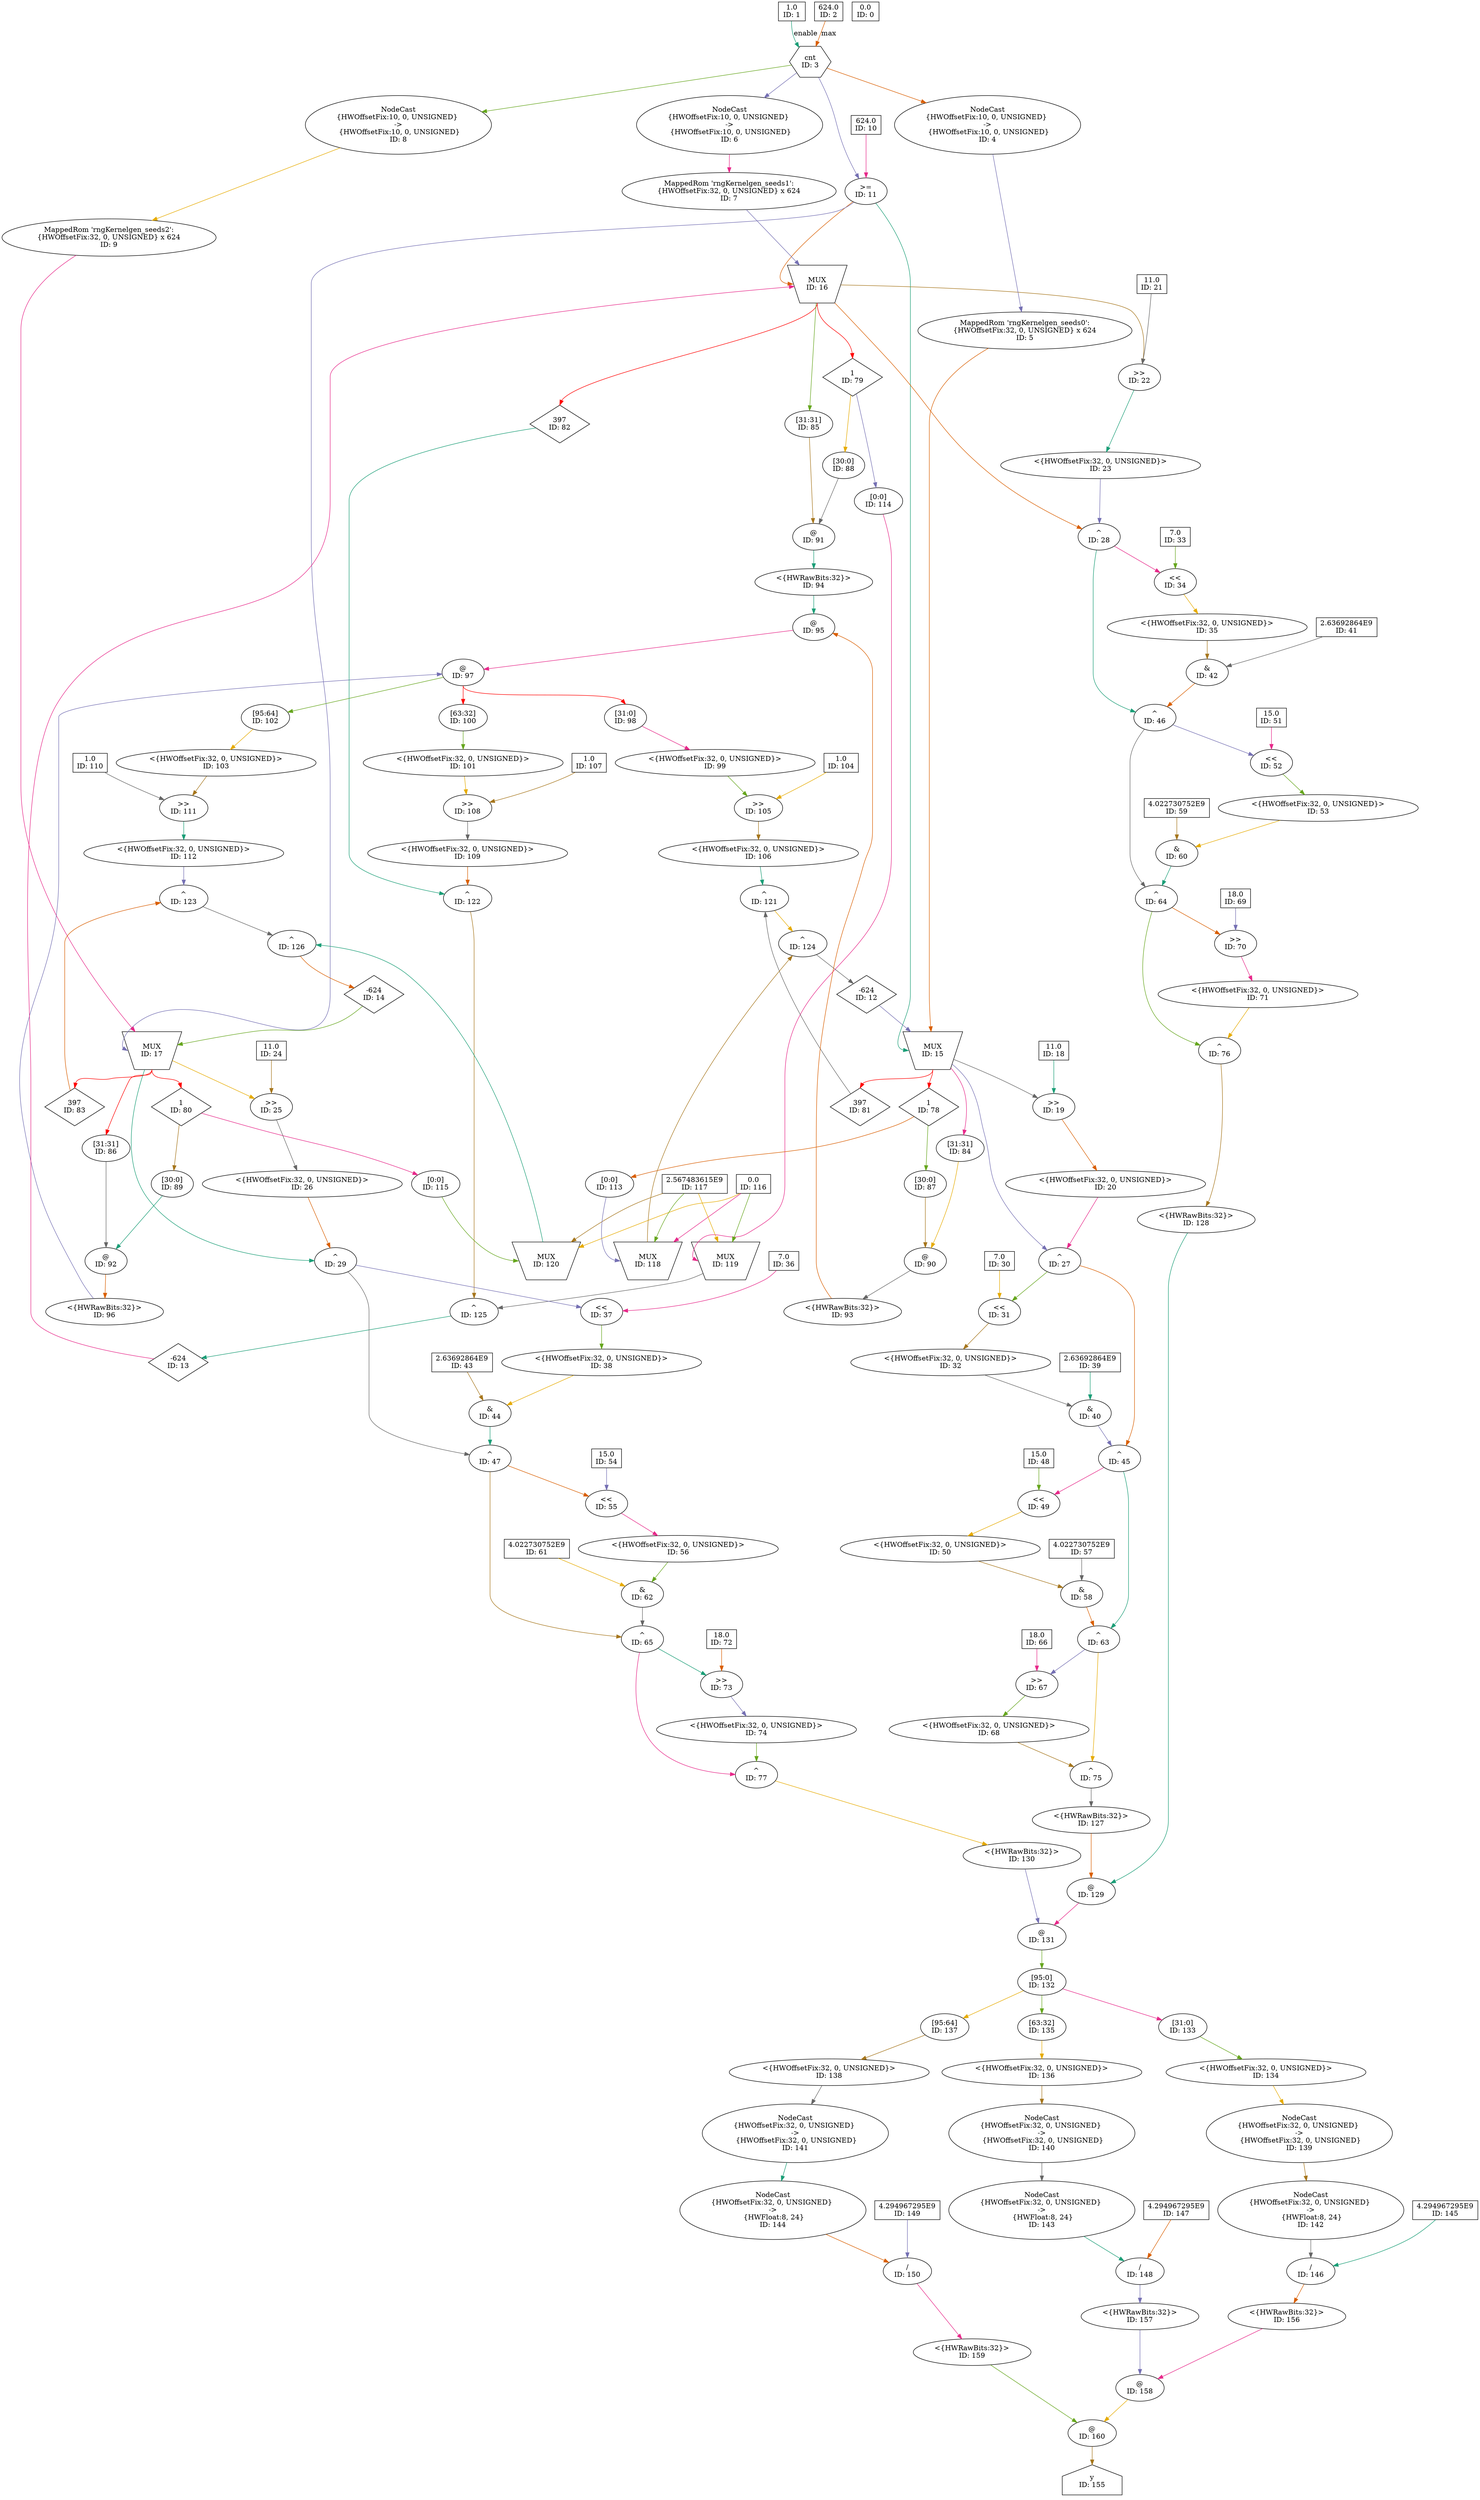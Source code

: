 digraph rngKernel_original{
	NodeConstantDouble1 [shape=box, label="1.0\nID: 1"];
	NodeConstantDouble2 [shape=box, label="624.0\nID: 2"];
	NodeCounter3 [shape=hexagon, label="cnt\nID: 3"];
	NodeConstantDouble10 [shape=box, label="624.0\nID: 10"];
	NodeGte11 [label=">=\nID: 11"];
	NodeCast8 [label="NodeCast
{HWOffsetFix:10, 0, UNSIGNED} 
->
 {HWOffsetFix:10, 0, UNSIGNED}\nID: 8"];
	NodeMappedRom9 [label="MappedRom 'rngKernelgen_seeds2':\n{HWOffsetFix:32, 0, UNSIGNED} x 624\nID: 9"];
	NodeStreamOffset83 [shape=diamond, label="397\nID: 83"];
	NodeSlice86 [label="[31:31]\nID: 86"];
	NodeStreamOffset80 [shape=diamond, label="1\nID: 80"];
	NodeSlice89 [label="[30:0]\nID: 89"];
	NodeCat92 [label="@\nID: 92"];
	NodeReinterpret96 [label="<{HWRawBits:32}>\nID: 96"];
	NodeCast6 [label="NodeCast
{HWOffsetFix:10, 0, UNSIGNED} 
->
 {HWOffsetFix:10, 0, UNSIGNED}\nID: 6"];
	NodeMappedRom7 [label="MappedRom 'rngKernelgen_seeds1':\n{HWOffsetFix:32, 0, UNSIGNED} x 624\nID: 7"];
	NodeStreamOffset82 [shape=diamond, label="397\nID: 82"];
	NodeSlice100 [label="[63:32]\nID: 100"];
	NodeReinterpret101 [label="<{HWOffsetFix:32, 0, UNSIGNED}>\nID: 101"];
	NodeConstantDouble107 [shape=box, label="1.0\nID: 107"];
	NodeShift108 [label=">>\nID: 108"];
	NodeReinterpret109 [label="<{HWOffsetFix:32, 0, UNSIGNED}>\nID: 109"];
	NodeXor122 [label="^\nID: 122"];
	NodeStreamOffset79 [shape=diamond, label="1\nID: 79"];
	NodeSlice114 [label="[0:0]\nID: 114"];
	NodeConstantRawBits116 [shape=box, label="0.0\nID: 116"];
	NodeConstantDouble117 [shape=box, label="2.567483615E9\nID: 117"];
	NodeMux119 [shape=invtrapezium, height=0.5, label="MUX\nID: 119"];
	NodeXor125 [label="^\nID: 125"];
	NodeStreamOffset13 [shape=diamond, label="-624\nID: 13"];
	NodeMux16 [shape=invtrapezium, height=0.5, label="MUX\nID: 16"];
	NodeSlice85 [label="[31:31]\nID: 85"];
	NodeSlice88 [label="[30:0]\nID: 88"];
	NodeCat91 [label="@\nID: 91"];
	NodeReinterpret94 [label="<{HWRawBits:32}>\nID: 94"];
	NodeCast4 [label="NodeCast
{HWOffsetFix:10, 0, UNSIGNED} 
->
 {HWOffsetFix:10, 0, UNSIGNED}\nID: 4"];
	NodeMappedRom5 [label="MappedRom 'rngKernelgen_seeds0':\n{HWOffsetFix:32, 0, UNSIGNED} x 624\nID: 5"];
	NodeStreamOffset81 [shape=diamond, label="397\nID: 81"];
	NodeSlice98 [label="[31:0]\nID: 98"];
	NodeReinterpret99 [label="<{HWOffsetFix:32, 0, UNSIGNED}>\nID: 99"];
	NodeConstantDouble104 [shape=box, label="1.0\nID: 104"];
	NodeShift105 [label=">>\nID: 105"];
	NodeReinterpret106 [label="<{HWOffsetFix:32, 0, UNSIGNED}>\nID: 106"];
	NodeXor121 [label="^\nID: 121"];
	NodeStreamOffset78 [shape=diamond, label="1\nID: 78"];
	NodeSlice113 [label="[0:0]\nID: 113"];
	NodeMux118 [shape=invtrapezium, height=0.5, label="MUX\nID: 118"];
	NodeXor124 [label="^\nID: 124"];
	NodeStreamOffset12 [shape=diamond, label="-624\nID: 12"];
	NodeMux15 [shape=invtrapezium, height=0.5, label="MUX\nID: 15"];
	NodeSlice84 [label="[31:31]\nID: 84"];
	NodeSlice87 [label="[30:0]\nID: 87"];
	NodeCat90 [label="@\nID: 90"];
	NodeReinterpret93 [label="<{HWRawBits:32}>\nID: 93"];
	NodeCat95 [label="@\nID: 95"];
	NodeCat97 [label="@\nID: 97"];
	NodeSlice102 [label="[95:64]\nID: 102"];
	NodeReinterpret103 [label="<{HWOffsetFix:32, 0, UNSIGNED}>\nID: 103"];
	NodeConstantDouble110 [shape=box, label="1.0\nID: 110"];
	NodeShift111 [label=">>\nID: 111"];
	NodeReinterpret112 [label="<{HWOffsetFix:32, 0, UNSIGNED}>\nID: 112"];
	NodeXor123 [label="^\nID: 123"];
	NodeSlice115 [label="[0:0]\nID: 115"];
	NodeMux120 [shape=invtrapezium, height=0.5, label="MUX\nID: 120"];
	NodeXor126 [label="^\nID: 126"];
	NodeStreamOffset14 [shape=diamond, label="-624\nID: 14"];
	NodeMux17 [shape=invtrapezium, height=0.5, label="MUX\nID: 17"];
	NodeConstantDouble24 [shape=box, label="11.0\nID: 24"];
	NodeShift25 [label=">>\nID: 25"];
	NodeReinterpret26 [label="<{HWOffsetFix:32, 0, UNSIGNED}>\nID: 26"];
	NodeXor29 [label="^\nID: 29"];
	NodeConstantDouble36 [shape=box, label="7.0\nID: 36"];
	NodeShift37 [label="<<\nID: 37"];
	NodeReinterpret38 [label="<{HWOffsetFix:32, 0, UNSIGNED}>\nID: 38"];
	NodeConstantDouble43 [shape=box, label="2.63692864E9\nID: 43"];
	NodeAnd44 [label="&\nID: 44"];
	NodeXor47 [label="^\nID: 47"];
	NodeConstantDouble54 [shape=box, label="15.0\nID: 54"];
	NodeShift55 [label="<<\nID: 55"];
	NodeReinterpret56 [label="<{HWOffsetFix:32, 0, UNSIGNED}>\nID: 56"];
	NodeConstantDouble61 [shape=box, label="4.022730752E9\nID: 61"];
	NodeAnd62 [label="&\nID: 62"];
	NodeXor65 [label="^\nID: 65"];
	NodeConstantDouble72 [shape=box, label="18.0\nID: 72"];
	NodeShift73 [label=">>\nID: 73"];
	NodeReinterpret74 [label="<{HWOffsetFix:32, 0, UNSIGNED}>\nID: 74"];
	NodeXor77 [label="^\nID: 77"];
	NodeReinterpret130 [label="<{HWRawBits:32}>\nID: 130"];
	NodeConstantDouble21 [shape=box, label="11.0\nID: 21"];
	NodeShift22 [label=">>\nID: 22"];
	NodeReinterpret23 [label="<{HWOffsetFix:32, 0, UNSIGNED}>\nID: 23"];
	NodeXor28 [label="^\nID: 28"];
	NodeConstantDouble33 [shape=box, label="7.0\nID: 33"];
	NodeShift34 [label="<<\nID: 34"];
	NodeReinterpret35 [label="<{HWOffsetFix:32, 0, UNSIGNED}>\nID: 35"];
	NodeConstantDouble41 [shape=box, label="2.63692864E9\nID: 41"];
	NodeAnd42 [label="&\nID: 42"];
	NodeXor46 [label="^\nID: 46"];
	NodeConstantDouble51 [shape=box, label="15.0\nID: 51"];
	NodeShift52 [label="<<\nID: 52"];
	NodeReinterpret53 [label="<{HWOffsetFix:32, 0, UNSIGNED}>\nID: 53"];
	NodeConstantDouble59 [shape=box, label="4.022730752E9\nID: 59"];
	NodeAnd60 [label="&\nID: 60"];
	NodeXor64 [label="^\nID: 64"];
	NodeConstantDouble69 [shape=box, label="18.0\nID: 69"];
	NodeShift70 [label=">>\nID: 70"];
	NodeReinterpret71 [label="<{HWOffsetFix:32, 0, UNSIGNED}>\nID: 71"];
	NodeXor76 [label="^\nID: 76"];
	NodeReinterpret128 [label="<{HWRawBits:32}>\nID: 128"];
	NodeConstantDouble18 [shape=box, label="11.0\nID: 18"];
	NodeShift19 [label=">>\nID: 19"];
	NodeReinterpret20 [label="<{HWOffsetFix:32, 0, UNSIGNED}>\nID: 20"];
	NodeXor27 [label="^\nID: 27"];
	NodeConstantDouble30 [shape=box, label="7.0\nID: 30"];
	NodeShift31 [label="<<\nID: 31"];
	NodeReinterpret32 [label="<{HWOffsetFix:32, 0, UNSIGNED}>\nID: 32"];
	NodeConstantDouble39 [shape=box, label="2.63692864E9\nID: 39"];
	NodeAnd40 [label="&\nID: 40"];
	NodeXor45 [label="^\nID: 45"];
	NodeConstantDouble48 [shape=box, label="15.0\nID: 48"];
	NodeShift49 [label="<<\nID: 49"];
	NodeReinterpret50 [label="<{HWOffsetFix:32, 0, UNSIGNED}>\nID: 50"];
	NodeConstantDouble57 [shape=box, label="4.022730752E9\nID: 57"];
	NodeAnd58 [label="&\nID: 58"];
	NodeXor63 [label="^\nID: 63"];
	NodeConstantDouble66 [shape=box, label="18.0\nID: 66"];
	NodeShift67 [label=">>\nID: 67"];
	NodeReinterpret68 [label="<{HWOffsetFix:32, 0, UNSIGNED}>\nID: 68"];
	NodeXor75 [label="^\nID: 75"];
	NodeReinterpret127 [label="<{HWRawBits:32}>\nID: 127"];
	NodeCat129 [label="@\nID: 129"];
	NodeCat131 [label="@\nID: 131"];
	NodeSlice132 [label="[95:0]\nID: 132"];
	NodeSlice137 [label="[95:64]\nID: 137"];
	NodeReinterpret138 [label="<{HWOffsetFix:32, 0, UNSIGNED}>\nID: 138"];
	NodeCast141 [label="NodeCast
{HWOffsetFix:32, 0, UNSIGNED} 
->
 {HWOffsetFix:32, 0, UNSIGNED}\nID: 141"];
	NodeCast144 [label="NodeCast
{HWOffsetFix:32, 0, UNSIGNED} 
->
 {HWFloat:8, 24}\nID: 144"];
	NodeConstantDouble149 [shape=box, label="4.294967295E9\nID: 149"];
	NodeDiv150 [label="/\nID: 150"];
	NodeReinterpret159 [label="<{HWRawBits:32}>\nID: 159"];
	NodeSlice135 [label="[63:32]\nID: 135"];
	NodeReinterpret136 [label="<{HWOffsetFix:32, 0, UNSIGNED}>\nID: 136"];
	NodeCast140 [label="NodeCast
{HWOffsetFix:32, 0, UNSIGNED} 
->
 {HWOffsetFix:32, 0, UNSIGNED}\nID: 140"];
	NodeCast143 [label="NodeCast
{HWOffsetFix:32, 0, UNSIGNED} 
->
 {HWFloat:8, 24}\nID: 143"];
	NodeConstantDouble147 [shape=box, label="4.294967295E9\nID: 147"];
	NodeDiv148 [label="/\nID: 148"];
	NodeReinterpret157 [label="<{HWRawBits:32}>\nID: 157"];
	NodeSlice133 [label="[31:0]\nID: 133"];
	NodeReinterpret134 [label="<{HWOffsetFix:32, 0, UNSIGNED}>\nID: 134"];
	NodeCast139 [label="NodeCast
{HWOffsetFix:32, 0, UNSIGNED} 
->
 {HWOffsetFix:32, 0, UNSIGNED}\nID: 139"];
	NodeCast142 [label="NodeCast
{HWOffsetFix:32, 0, UNSIGNED} 
->
 {HWFloat:8, 24}\nID: 142"];
	NodeConstantDouble145 [shape=box, label="4.294967295E9\nID: 145"];
	NodeDiv146 [label="/\nID: 146"];
	NodeReinterpret156 [label="<{HWRawBits:32}>\nID: 156"];
	NodeCat158 [label="@\nID: 158"];
	NodeCat160 [label="@\nID: 160"];
	NodeOutput155 [shape=house, label="y\nID: 155"];
	NodeConstantRawBits0 [shape=box, label="0.0\nID: 0"];
	NodeConstantDouble1 -> NodeCounter3[label="enable" color="/dark28/1" photon_data="EDGE,SrcNode:1,SrcNodePort:value"];
	NodeConstantDouble2 -> NodeCounter3[label="max" color="/dark28/2" photon_data="EDGE,SrcNode:2,SrcNodePort:value"];
	NodeCounter3 -> NodeGte11[color="/dark28/3" photon_data="EDGE,SrcNode:3,SrcNodePort:count"];
	NodeConstantDouble10 -> NodeGte11[color="/dark28/4" photon_data="EDGE,SrcNode:10,SrcNodePort:value"];
	NodeCounter3 -> NodeCast8[color="/dark28/5" photon_data="EDGE,SrcNode:3,SrcNodePort:count"];
	NodeCast8 -> NodeMappedRom9[color="/dark28/6" photon_data="EDGE,SrcNode:8,SrcNodePort:o"];
	NodeMux17 -> NodeStreamOffset83[headport="n" tailport="s" color=red photon_data="EDGE,SrcNode:17,SrcNodePort:result"];
	NodeMux17 -> NodeSlice86[headport="n" tailport="s" color=red photon_data="EDGE,SrcNode:17,SrcNodePort:result"];
	NodeMux17 -> NodeStreamOffset80[headport="n" tailport="s" color=red photon_data="EDGE,SrcNode:17,SrcNodePort:result"];
	NodeStreamOffset80 -> NodeSlice89[color="/dark28/7" photon_data="EDGE,SrcNode:80,SrcNodePort:output"];
	NodeSlice86 -> NodeCat92[color="/dark28/8" photon_data="EDGE,SrcNode:86,SrcNodePort:result"];
	NodeSlice89 -> NodeCat92[color="/dark28/1" photon_data="EDGE,SrcNode:89,SrcNodePort:result"];
	NodeCat92 -> NodeReinterpret96[color="/dark28/2" photon_data="EDGE,SrcNode:92,SrcNodePort:result"];
	NodeCounter3 -> NodeCast6[color="/dark28/3" photon_data="EDGE,SrcNode:3,SrcNodePort:count"];
	NodeCast6 -> NodeMappedRom7[color="/dark28/4" photon_data="EDGE,SrcNode:6,SrcNodePort:o"];
	NodeMux16 -> NodeStreamOffset82[headport="n" tailport="s" color=red photon_data="EDGE,SrcNode:16,SrcNodePort:result"];
	NodeCat97 -> NodeSlice100[headport="n" tailport="s" color=red photon_data="EDGE,SrcNode:97,SrcNodePort:result"];
	NodeSlice100 -> NodeReinterpret101[color="/dark28/5" photon_data="EDGE,SrcNode:100,SrcNodePort:result"];
	NodeReinterpret101 -> NodeShift108[color="/dark28/6" photon_data="EDGE,SrcNode:101,SrcNodePort:output"];
	NodeConstantDouble107 -> NodeShift108[color="/dark28/7" photon_data="EDGE,SrcNode:107,SrcNodePort:value"];
	NodeShift108 -> NodeReinterpret109[color="/dark28/8" photon_data="EDGE,SrcNode:108,SrcNodePort:dataout"];
	NodeStreamOffset82 -> NodeXor122[color="/dark28/1" photon_data="EDGE,SrcNode:82,SrcNodePort:output"];
	NodeReinterpret109 -> NodeXor122[color="/dark28/2" photon_data="EDGE,SrcNode:109,SrcNodePort:output"];
	NodeMux16 -> NodeStreamOffset79[headport="n" tailport="s" color=red photon_data="EDGE,SrcNode:16,SrcNodePort:result"];
	NodeStreamOffset79 -> NodeSlice114[color="/dark28/3" photon_data="EDGE,SrcNode:79,SrcNodePort:output"];
	NodeSlice114 -> NodeMux119[headport="w" color="/dark28/4" photon_data="EDGE,SrcNode:114,SrcNodePort:result"];
	NodeConstantRawBits116 -> NodeMux119[color="/dark28/5" photon_data="EDGE,SrcNode:116,SrcNodePort:value"];
	NodeConstantDouble117 -> NodeMux119[color="/dark28/6" photon_data="EDGE,SrcNode:117,SrcNodePort:value"];
	NodeXor122 -> NodeXor125[color="/dark28/7" photon_data="EDGE,SrcNode:122,SrcNodePort:result"];
	NodeMux119 -> NodeXor125[color="/dark28/8" photon_data="EDGE,SrcNode:119,SrcNodePort:result"];
	NodeXor125 -> NodeStreamOffset13[color="/dark28/1" photon_data="EDGE,SrcNode:125,SrcNodePort:result"];
	NodeGte11 -> NodeMux16[headport="w" color="/dark28/2" photon_data="EDGE,SrcNode:11,SrcNodePort:result"];
	NodeMappedRom7 -> NodeMux16[color="/dark28/3" photon_data="EDGE,SrcNode:7,SrcNodePort:dataa"];
	NodeStreamOffset13 -> NodeMux16[color="/dark28/4" photon_data="EDGE,SrcNode:13,SrcNodePort:output"];
	NodeMux16 -> NodeSlice85[color="/dark28/5" photon_data="EDGE,SrcNode:16,SrcNodePort:result"];
	NodeStreamOffset79 -> NodeSlice88[color="/dark28/6" photon_data="EDGE,SrcNode:79,SrcNodePort:output"];
	NodeSlice85 -> NodeCat91[color="/dark28/7" photon_data="EDGE,SrcNode:85,SrcNodePort:result"];
	NodeSlice88 -> NodeCat91[color="/dark28/8" photon_data="EDGE,SrcNode:88,SrcNodePort:result"];
	NodeCat91 -> NodeReinterpret94[color="/dark28/1" photon_data="EDGE,SrcNode:91,SrcNodePort:result"];
	NodeCounter3 -> NodeCast4[color="/dark28/2" photon_data="EDGE,SrcNode:3,SrcNodePort:count"];
	NodeCast4 -> NodeMappedRom5[color="/dark28/3" photon_data="EDGE,SrcNode:4,SrcNodePort:o"];
	NodeMux15 -> NodeStreamOffset81[headport="n" tailport="s" color=red photon_data="EDGE,SrcNode:15,SrcNodePort:result"];
	NodeCat97 -> NodeSlice98[headport="n" tailport="s" color=red photon_data="EDGE,SrcNode:97,SrcNodePort:result"];
	NodeSlice98 -> NodeReinterpret99[color="/dark28/4" photon_data="EDGE,SrcNode:98,SrcNodePort:result"];
	NodeReinterpret99 -> NodeShift105[color="/dark28/5" photon_data="EDGE,SrcNode:99,SrcNodePort:output"];
	NodeConstantDouble104 -> NodeShift105[color="/dark28/6" photon_data="EDGE,SrcNode:104,SrcNodePort:value"];
	NodeShift105 -> NodeReinterpret106[color="/dark28/7" photon_data="EDGE,SrcNode:105,SrcNodePort:dataout"];
	NodeStreamOffset81 -> NodeXor121[color="/dark28/8" photon_data="EDGE,SrcNode:81,SrcNodePort:output"];
	NodeReinterpret106 -> NodeXor121[color="/dark28/1" photon_data="EDGE,SrcNode:106,SrcNodePort:output"];
	NodeMux15 -> NodeStreamOffset78[headport="n" tailport="s" color=red photon_data="EDGE,SrcNode:15,SrcNodePort:result"];
	NodeStreamOffset78 -> NodeSlice113[color="/dark28/2" photon_data="EDGE,SrcNode:78,SrcNodePort:output"];
	NodeSlice113 -> NodeMux118[headport="w" color="/dark28/3" photon_data="EDGE,SrcNode:113,SrcNodePort:result"];
	NodeConstantRawBits116 -> NodeMux118[color="/dark28/4" photon_data="EDGE,SrcNode:116,SrcNodePort:value"];
	NodeConstantDouble117 -> NodeMux118[color="/dark28/5" photon_data="EDGE,SrcNode:117,SrcNodePort:value"];
	NodeXor121 -> NodeXor124[color="/dark28/6" photon_data="EDGE,SrcNode:121,SrcNodePort:result"];
	NodeMux118 -> NodeXor124[color="/dark28/7" photon_data="EDGE,SrcNode:118,SrcNodePort:result"];
	NodeXor124 -> NodeStreamOffset12[color="/dark28/8" photon_data="EDGE,SrcNode:124,SrcNodePort:result"];
	NodeGte11 -> NodeMux15[headport="w" color="/dark28/1" photon_data="EDGE,SrcNode:11,SrcNodePort:result"];
	NodeMappedRom5 -> NodeMux15[color="/dark28/2" photon_data="EDGE,SrcNode:5,SrcNodePort:dataa"];
	NodeStreamOffset12 -> NodeMux15[color="/dark28/3" photon_data="EDGE,SrcNode:12,SrcNodePort:output"];
	NodeMux15 -> NodeSlice84[color="/dark28/4" photon_data="EDGE,SrcNode:15,SrcNodePort:result"];
	NodeStreamOffset78 -> NodeSlice87[color="/dark28/5" photon_data="EDGE,SrcNode:78,SrcNodePort:output"];
	NodeSlice84 -> NodeCat90[color="/dark28/6" photon_data="EDGE,SrcNode:84,SrcNodePort:result"];
	NodeSlice87 -> NodeCat90[color="/dark28/7" photon_data="EDGE,SrcNode:87,SrcNodePort:result"];
	NodeCat90 -> NodeReinterpret93[color="/dark28/8" photon_data="EDGE,SrcNode:90,SrcNodePort:result"];
	NodeReinterpret94 -> NodeCat95[color="/dark28/1" photon_data="EDGE,SrcNode:94,SrcNodePort:output"];
	NodeReinterpret93 -> NodeCat95[color="/dark28/2" photon_data="EDGE,SrcNode:93,SrcNodePort:output"];
	NodeReinterpret96 -> NodeCat97[color="/dark28/3" photon_data="EDGE,SrcNode:96,SrcNodePort:output"];
	NodeCat95 -> NodeCat97[color="/dark28/4" photon_data="EDGE,SrcNode:95,SrcNodePort:result"];
	NodeCat97 -> NodeSlice102[color="/dark28/5" photon_data="EDGE,SrcNode:97,SrcNodePort:result"];
	NodeSlice102 -> NodeReinterpret103[color="/dark28/6" photon_data="EDGE,SrcNode:102,SrcNodePort:result"];
	NodeReinterpret103 -> NodeShift111[color="/dark28/7" photon_data="EDGE,SrcNode:103,SrcNodePort:output"];
	NodeConstantDouble110 -> NodeShift111[color="/dark28/8" photon_data="EDGE,SrcNode:110,SrcNodePort:value"];
	NodeShift111 -> NodeReinterpret112[color="/dark28/1" photon_data="EDGE,SrcNode:111,SrcNodePort:dataout"];
	NodeStreamOffset83 -> NodeXor123[color="/dark28/2" photon_data="EDGE,SrcNode:83,SrcNodePort:output"];
	NodeReinterpret112 -> NodeXor123[color="/dark28/3" photon_data="EDGE,SrcNode:112,SrcNodePort:output"];
	NodeStreamOffset80 -> NodeSlice115[color="/dark28/4" photon_data="EDGE,SrcNode:80,SrcNodePort:output"];
	NodeSlice115 -> NodeMux120[headport="w" color="/dark28/5" photon_data="EDGE,SrcNode:115,SrcNodePort:result"];
	NodeConstantRawBits116 -> NodeMux120[color="/dark28/6" photon_data="EDGE,SrcNode:116,SrcNodePort:value"];
	NodeConstantDouble117 -> NodeMux120[color="/dark28/7" photon_data="EDGE,SrcNode:117,SrcNodePort:value"];
	NodeXor123 -> NodeXor126[color="/dark28/8" photon_data="EDGE,SrcNode:123,SrcNodePort:result"];
	NodeMux120 -> NodeXor126[color="/dark28/1" photon_data="EDGE,SrcNode:120,SrcNodePort:result"];
	NodeXor126 -> NodeStreamOffset14[color="/dark28/2" photon_data="EDGE,SrcNode:126,SrcNodePort:result"];
	NodeGte11 -> NodeMux17[headport="w" color="/dark28/3" photon_data="EDGE,SrcNode:11,SrcNodePort:result"];
	NodeMappedRom9 -> NodeMux17[color="/dark28/4" photon_data="EDGE,SrcNode:9,SrcNodePort:dataa"];
	NodeStreamOffset14 -> NodeMux17[color="/dark28/5" photon_data="EDGE,SrcNode:14,SrcNodePort:output"];
	NodeMux17 -> NodeShift25[color="/dark28/6" photon_data="EDGE,SrcNode:17,SrcNodePort:result"];
	NodeConstantDouble24 -> NodeShift25[color="/dark28/7" photon_data="EDGE,SrcNode:24,SrcNodePort:value"];
	NodeShift25 -> NodeReinterpret26[color="/dark28/8" photon_data="EDGE,SrcNode:25,SrcNodePort:dataout"];
	NodeMux17 -> NodeXor29[color="/dark28/1" photon_data="EDGE,SrcNode:17,SrcNodePort:result"];
	NodeReinterpret26 -> NodeXor29[color="/dark28/2" photon_data="EDGE,SrcNode:26,SrcNodePort:output"];
	NodeXor29 -> NodeShift37[color="/dark28/3" photon_data="EDGE,SrcNode:29,SrcNodePort:result"];
	NodeConstantDouble36 -> NodeShift37[color="/dark28/4" photon_data="EDGE,SrcNode:36,SrcNodePort:value"];
	NodeShift37 -> NodeReinterpret38[color="/dark28/5" photon_data="EDGE,SrcNode:37,SrcNodePort:dataout"];
	NodeReinterpret38 -> NodeAnd44[color="/dark28/6" photon_data="EDGE,SrcNode:38,SrcNodePort:output"];
	NodeConstantDouble43 -> NodeAnd44[color="/dark28/7" photon_data="EDGE,SrcNode:43,SrcNodePort:value"];
	NodeXor29 -> NodeXor47[color="/dark28/8" photon_data="EDGE,SrcNode:29,SrcNodePort:result"];
	NodeAnd44 -> NodeXor47[color="/dark28/1" photon_data="EDGE,SrcNode:44,SrcNodePort:result"];
	NodeXor47 -> NodeShift55[color="/dark28/2" photon_data="EDGE,SrcNode:47,SrcNodePort:result"];
	NodeConstantDouble54 -> NodeShift55[color="/dark28/3" photon_data="EDGE,SrcNode:54,SrcNodePort:value"];
	NodeShift55 -> NodeReinterpret56[color="/dark28/4" photon_data="EDGE,SrcNode:55,SrcNodePort:dataout"];
	NodeReinterpret56 -> NodeAnd62[color="/dark28/5" photon_data="EDGE,SrcNode:56,SrcNodePort:output"];
	NodeConstantDouble61 -> NodeAnd62[color="/dark28/6" photon_data="EDGE,SrcNode:61,SrcNodePort:value"];
	NodeXor47 -> NodeXor65[color="/dark28/7" photon_data="EDGE,SrcNode:47,SrcNodePort:result"];
	NodeAnd62 -> NodeXor65[color="/dark28/8" photon_data="EDGE,SrcNode:62,SrcNodePort:result"];
	NodeXor65 -> NodeShift73[color="/dark28/1" photon_data="EDGE,SrcNode:65,SrcNodePort:result"];
	NodeConstantDouble72 -> NodeShift73[color="/dark28/2" photon_data="EDGE,SrcNode:72,SrcNodePort:value"];
	NodeShift73 -> NodeReinterpret74[color="/dark28/3" photon_data="EDGE,SrcNode:73,SrcNodePort:dataout"];
	NodeXor65 -> NodeXor77[color="/dark28/4" photon_data="EDGE,SrcNode:65,SrcNodePort:result"];
	NodeReinterpret74 -> NodeXor77[color="/dark28/5" photon_data="EDGE,SrcNode:74,SrcNodePort:output"];
	NodeXor77 -> NodeReinterpret130[color="/dark28/6" photon_data="EDGE,SrcNode:77,SrcNodePort:result"];
	NodeMux16 -> NodeShift22[color="/dark28/7" photon_data="EDGE,SrcNode:16,SrcNodePort:result"];
	NodeConstantDouble21 -> NodeShift22[color="/dark28/8" photon_data="EDGE,SrcNode:21,SrcNodePort:value"];
	NodeShift22 -> NodeReinterpret23[color="/dark28/1" photon_data="EDGE,SrcNode:22,SrcNodePort:dataout"];
	NodeMux16 -> NodeXor28[color="/dark28/2" photon_data="EDGE,SrcNode:16,SrcNodePort:result"];
	NodeReinterpret23 -> NodeXor28[color="/dark28/3" photon_data="EDGE,SrcNode:23,SrcNodePort:output"];
	NodeXor28 -> NodeShift34[color="/dark28/4" photon_data="EDGE,SrcNode:28,SrcNodePort:result"];
	NodeConstantDouble33 -> NodeShift34[color="/dark28/5" photon_data="EDGE,SrcNode:33,SrcNodePort:value"];
	NodeShift34 -> NodeReinterpret35[color="/dark28/6" photon_data="EDGE,SrcNode:34,SrcNodePort:dataout"];
	NodeReinterpret35 -> NodeAnd42[color="/dark28/7" photon_data="EDGE,SrcNode:35,SrcNodePort:output"];
	NodeConstantDouble41 -> NodeAnd42[color="/dark28/8" photon_data="EDGE,SrcNode:41,SrcNodePort:value"];
	NodeXor28 -> NodeXor46[color="/dark28/1" photon_data="EDGE,SrcNode:28,SrcNodePort:result"];
	NodeAnd42 -> NodeXor46[color="/dark28/2" photon_data="EDGE,SrcNode:42,SrcNodePort:result"];
	NodeXor46 -> NodeShift52[color="/dark28/3" photon_data="EDGE,SrcNode:46,SrcNodePort:result"];
	NodeConstantDouble51 -> NodeShift52[color="/dark28/4" photon_data="EDGE,SrcNode:51,SrcNodePort:value"];
	NodeShift52 -> NodeReinterpret53[color="/dark28/5" photon_data="EDGE,SrcNode:52,SrcNodePort:dataout"];
	NodeReinterpret53 -> NodeAnd60[color="/dark28/6" photon_data="EDGE,SrcNode:53,SrcNodePort:output"];
	NodeConstantDouble59 -> NodeAnd60[color="/dark28/7" photon_data="EDGE,SrcNode:59,SrcNodePort:value"];
	NodeXor46 -> NodeXor64[color="/dark28/8" photon_data="EDGE,SrcNode:46,SrcNodePort:result"];
	NodeAnd60 -> NodeXor64[color="/dark28/1" photon_data="EDGE,SrcNode:60,SrcNodePort:result"];
	NodeXor64 -> NodeShift70[color="/dark28/2" photon_data="EDGE,SrcNode:64,SrcNodePort:result"];
	NodeConstantDouble69 -> NodeShift70[color="/dark28/3" photon_data="EDGE,SrcNode:69,SrcNodePort:value"];
	NodeShift70 -> NodeReinterpret71[color="/dark28/4" photon_data="EDGE,SrcNode:70,SrcNodePort:dataout"];
	NodeXor64 -> NodeXor76[color="/dark28/5" photon_data="EDGE,SrcNode:64,SrcNodePort:result"];
	NodeReinterpret71 -> NodeXor76[color="/dark28/6" photon_data="EDGE,SrcNode:71,SrcNodePort:output"];
	NodeXor76 -> NodeReinterpret128[color="/dark28/7" photon_data="EDGE,SrcNode:76,SrcNodePort:result"];
	NodeMux15 -> NodeShift19[color="/dark28/8" photon_data="EDGE,SrcNode:15,SrcNodePort:result"];
	NodeConstantDouble18 -> NodeShift19[color="/dark28/1" photon_data="EDGE,SrcNode:18,SrcNodePort:value"];
	NodeShift19 -> NodeReinterpret20[color="/dark28/2" photon_data="EDGE,SrcNode:19,SrcNodePort:dataout"];
	NodeMux15 -> NodeXor27[color="/dark28/3" photon_data="EDGE,SrcNode:15,SrcNodePort:result"];
	NodeReinterpret20 -> NodeXor27[color="/dark28/4" photon_data="EDGE,SrcNode:20,SrcNodePort:output"];
	NodeXor27 -> NodeShift31[color="/dark28/5" photon_data="EDGE,SrcNode:27,SrcNodePort:result"];
	NodeConstantDouble30 -> NodeShift31[color="/dark28/6" photon_data="EDGE,SrcNode:30,SrcNodePort:value"];
	NodeShift31 -> NodeReinterpret32[color="/dark28/7" photon_data="EDGE,SrcNode:31,SrcNodePort:dataout"];
	NodeReinterpret32 -> NodeAnd40[color="/dark28/8" photon_data="EDGE,SrcNode:32,SrcNodePort:output"];
	NodeConstantDouble39 -> NodeAnd40[color="/dark28/1" photon_data="EDGE,SrcNode:39,SrcNodePort:value"];
	NodeXor27 -> NodeXor45[color="/dark28/2" photon_data="EDGE,SrcNode:27,SrcNodePort:result"];
	NodeAnd40 -> NodeXor45[color="/dark28/3" photon_data="EDGE,SrcNode:40,SrcNodePort:result"];
	NodeXor45 -> NodeShift49[color="/dark28/4" photon_data="EDGE,SrcNode:45,SrcNodePort:result"];
	NodeConstantDouble48 -> NodeShift49[color="/dark28/5" photon_data="EDGE,SrcNode:48,SrcNodePort:value"];
	NodeShift49 -> NodeReinterpret50[color="/dark28/6" photon_data="EDGE,SrcNode:49,SrcNodePort:dataout"];
	NodeReinterpret50 -> NodeAnd58[color="/dark28/7" photon_data="EDGE,SrcNode:50,SrcNodePort:output"];
	NodeConstantDouble57 -> NodeAnd58[color="/dark28/8" photon_data="EDGE,SrcNode:57,SrcNodePort:value"];
	NodeXor45 -> NodeXor63[color="/dark28/1" photon_data="EDGE,SrcNode:45,SrcNodePort:result"];
	NodeAnd58 -> NodeXor63[color="/dark28/2" photon_data="EDGE,SrcNode:58,SrcNodePort:result"];
	NodeXor63 -> NodeShift67[color="/dark28/3" photon_data="EDGE,SrcNode:63,SrcNodePort:result"];
	NodeConstantDouble66 -> NodeShift67[color="/dark28/4" photon_data="EDGE,SrcNode:66,SrcNodePort:value"];
	NodeShift67 -> NodeReinterpret68[color="/dark28/5" photon_data="EDGE,SrcNode:67,SrcNodePort:dataout"];
	NodeXor63 -> NodeXor75[color="/dark28/6" photon_data="EDGE,SrcNode:63,SrcNodePort:result"];
	NodeReinterpret68 -> NodeXor75[color="/dark28/7" photon_data="EDGE,SrcNode:68,SrcNodePort:output"];
	NodeXor75 -> NodeReinterpret127[color="/dark28/8" photon_data="EDGE,SrcNode:75,SrcNodePort:result"];
	NodeReinterpret128 -> NodeCat129[color="/dark28/1" photon_data="EDGE,SrcNode:128,SrcNodePort:output"];
	NodeReinterpret127 -> NodeCat129[color="/dark28/2" photon_data="EDGE,SrcNode:127,SrcNodePort:output"];
	NodeReinterpret130 -> NodeCat131[color="/dark28/3" photon_data="EDGE,SrcNode:130,SrcNodePort:output"];
	NodeCat129 -> NodeCat131[color="/dark28/4" photon_data="EDGE,SrcNode:129,SrcNodePort:result"];
	NodeCat131 -> NodeSlice132[color="/dark28/5" photon_data="EDGE,SrcNode:131,SrcNodePort:result"];
	NodeSlice132 -> NodeSlice137[color="/dark28/6" photon_data="EDGE,SrcNode:132,SrcNodePort:result"];
	NodeSlice137 -> NodeReinterpret138[color="/dark28/7" photon_data="EDGE,SrcNode:137,SrcNodePort:result"];
	NodeReinterpret138 -> NodeCast141[color="/dark28/8" photon_data="EDGE,SrcNode:138,SrcNodePort:output"];
	NodeCast141 -> NodeCast144[color="/dark28/1" photon_data="EDGE,SrcNode:141,SrcNodePort:o"];
	NodeCast144 -> NodeDiv150[color="/dark28/2" photon_data="EDGE,SrcNode:144,SrcNodePort:o"];
	NodeConstantDouble149 -> NodeDiv150[color="/dark28/3" photon_data="EDGE,SrcNode:149,SrcNodePort:value"];
	NodeDiv150 -> NodeReinterpret159[color="/dark28/4" photon_data="EDGE,SrcNode:150,SrcNodePort:result"];
	NodeSlice132 -> NodeSlice135[color="/dark28/5" photon_data="EDGE,SrcNode:132,SrcNodePort:result"];
	NodeSlice135 -> NodeReinterpret136[color="/dark28/6" photon_data="EDGE,SrcNode:135,SrcNodePort:result"];
	NodeReinterpret136 -> NodeCast140[color="/dark28/7" photon_data="EDGE,SrcNode:136,SrcNodePort:output"];
	NodeCast140 -> NodeCast143[color="/dark28/8" photon_data="EDGE,SrcNode:140,SrcNodePort:o"];
	NodeCast143 -> NodeDiv148[color="/dark28/1" photon_data="EDGE,SrcNode:143,SrcNodePort:o"];
	NodeConstantDouble147 -> NodeDiv148[color="/dark28/2" photon_data="EDGE,SrcNode:147,SrcNodePort:value"];
	NodeDiv148 -> NodeReinterpret157[color="/dark28/3" photon_data="EDGE,SrcNode:148,SrcNodePort:result"];
	NodeSlice132 -> NodeSlice133[color="/dark28/4" photon_data="EDGE,SrcNode:132,SrcNodePort:result"];
	NodeSlice133 -> NodeReinterpret134[color="/dark28/5" photon_data="EDGE,SrcNode:133,SrcNodePort:result"];
	NodeReinterpret134 -> NodeCast139[color="/dark28/6" photon_data="EDGE,SrcNode:134,SrcNodePort:output"];
	NodeCast139 -> NodeCast142[color="/dark28/7" photon_data="EDGE,SrcNode:139,SrcNodePort:o"];
	NodeCast142 -> NodeDiv146[color="/dark28/8" photon_data="EDGE,SrcNode:142,SrcNodePort:o"];
	NodeConstantDouble145 -> NodeDiv146[color="/dark28/1" photon_data="EDGE,SrcNode:145,SrcNodePort:value"];
	NodeDiv146 -> NodeReinterpret156[color="/dark28/2" photon_data="EDGE,SrcNode:146,SrcNodePort:result"];
	NodeReinterpret157 -> NodeCat158[color="/dark28/3" photon_data="EDGE,SrcNode:157,SrcNodePort:output"];
	NodeReinterpret156 -> NodeCat158[color="/dark28/4" photon_data="EDGE,SrcNode:156,SrcNodePort:output"];
	NodeReinterpret159 -> NodeCat160[color="/dark28/5" photon_data="EDGE,SrcNode:159,SrcNodePort:output"];
	NodeCat158 -> NodeCat160[color="/dark28/6" photon_data="EDGE,SrcNode:158,SrcNodePort:result"];
	NodeCat160 -> NodeOutput155[color="/dark28/7" photon_data="EDGE,SrcNode:160,SrcNodePort:result"];
}
